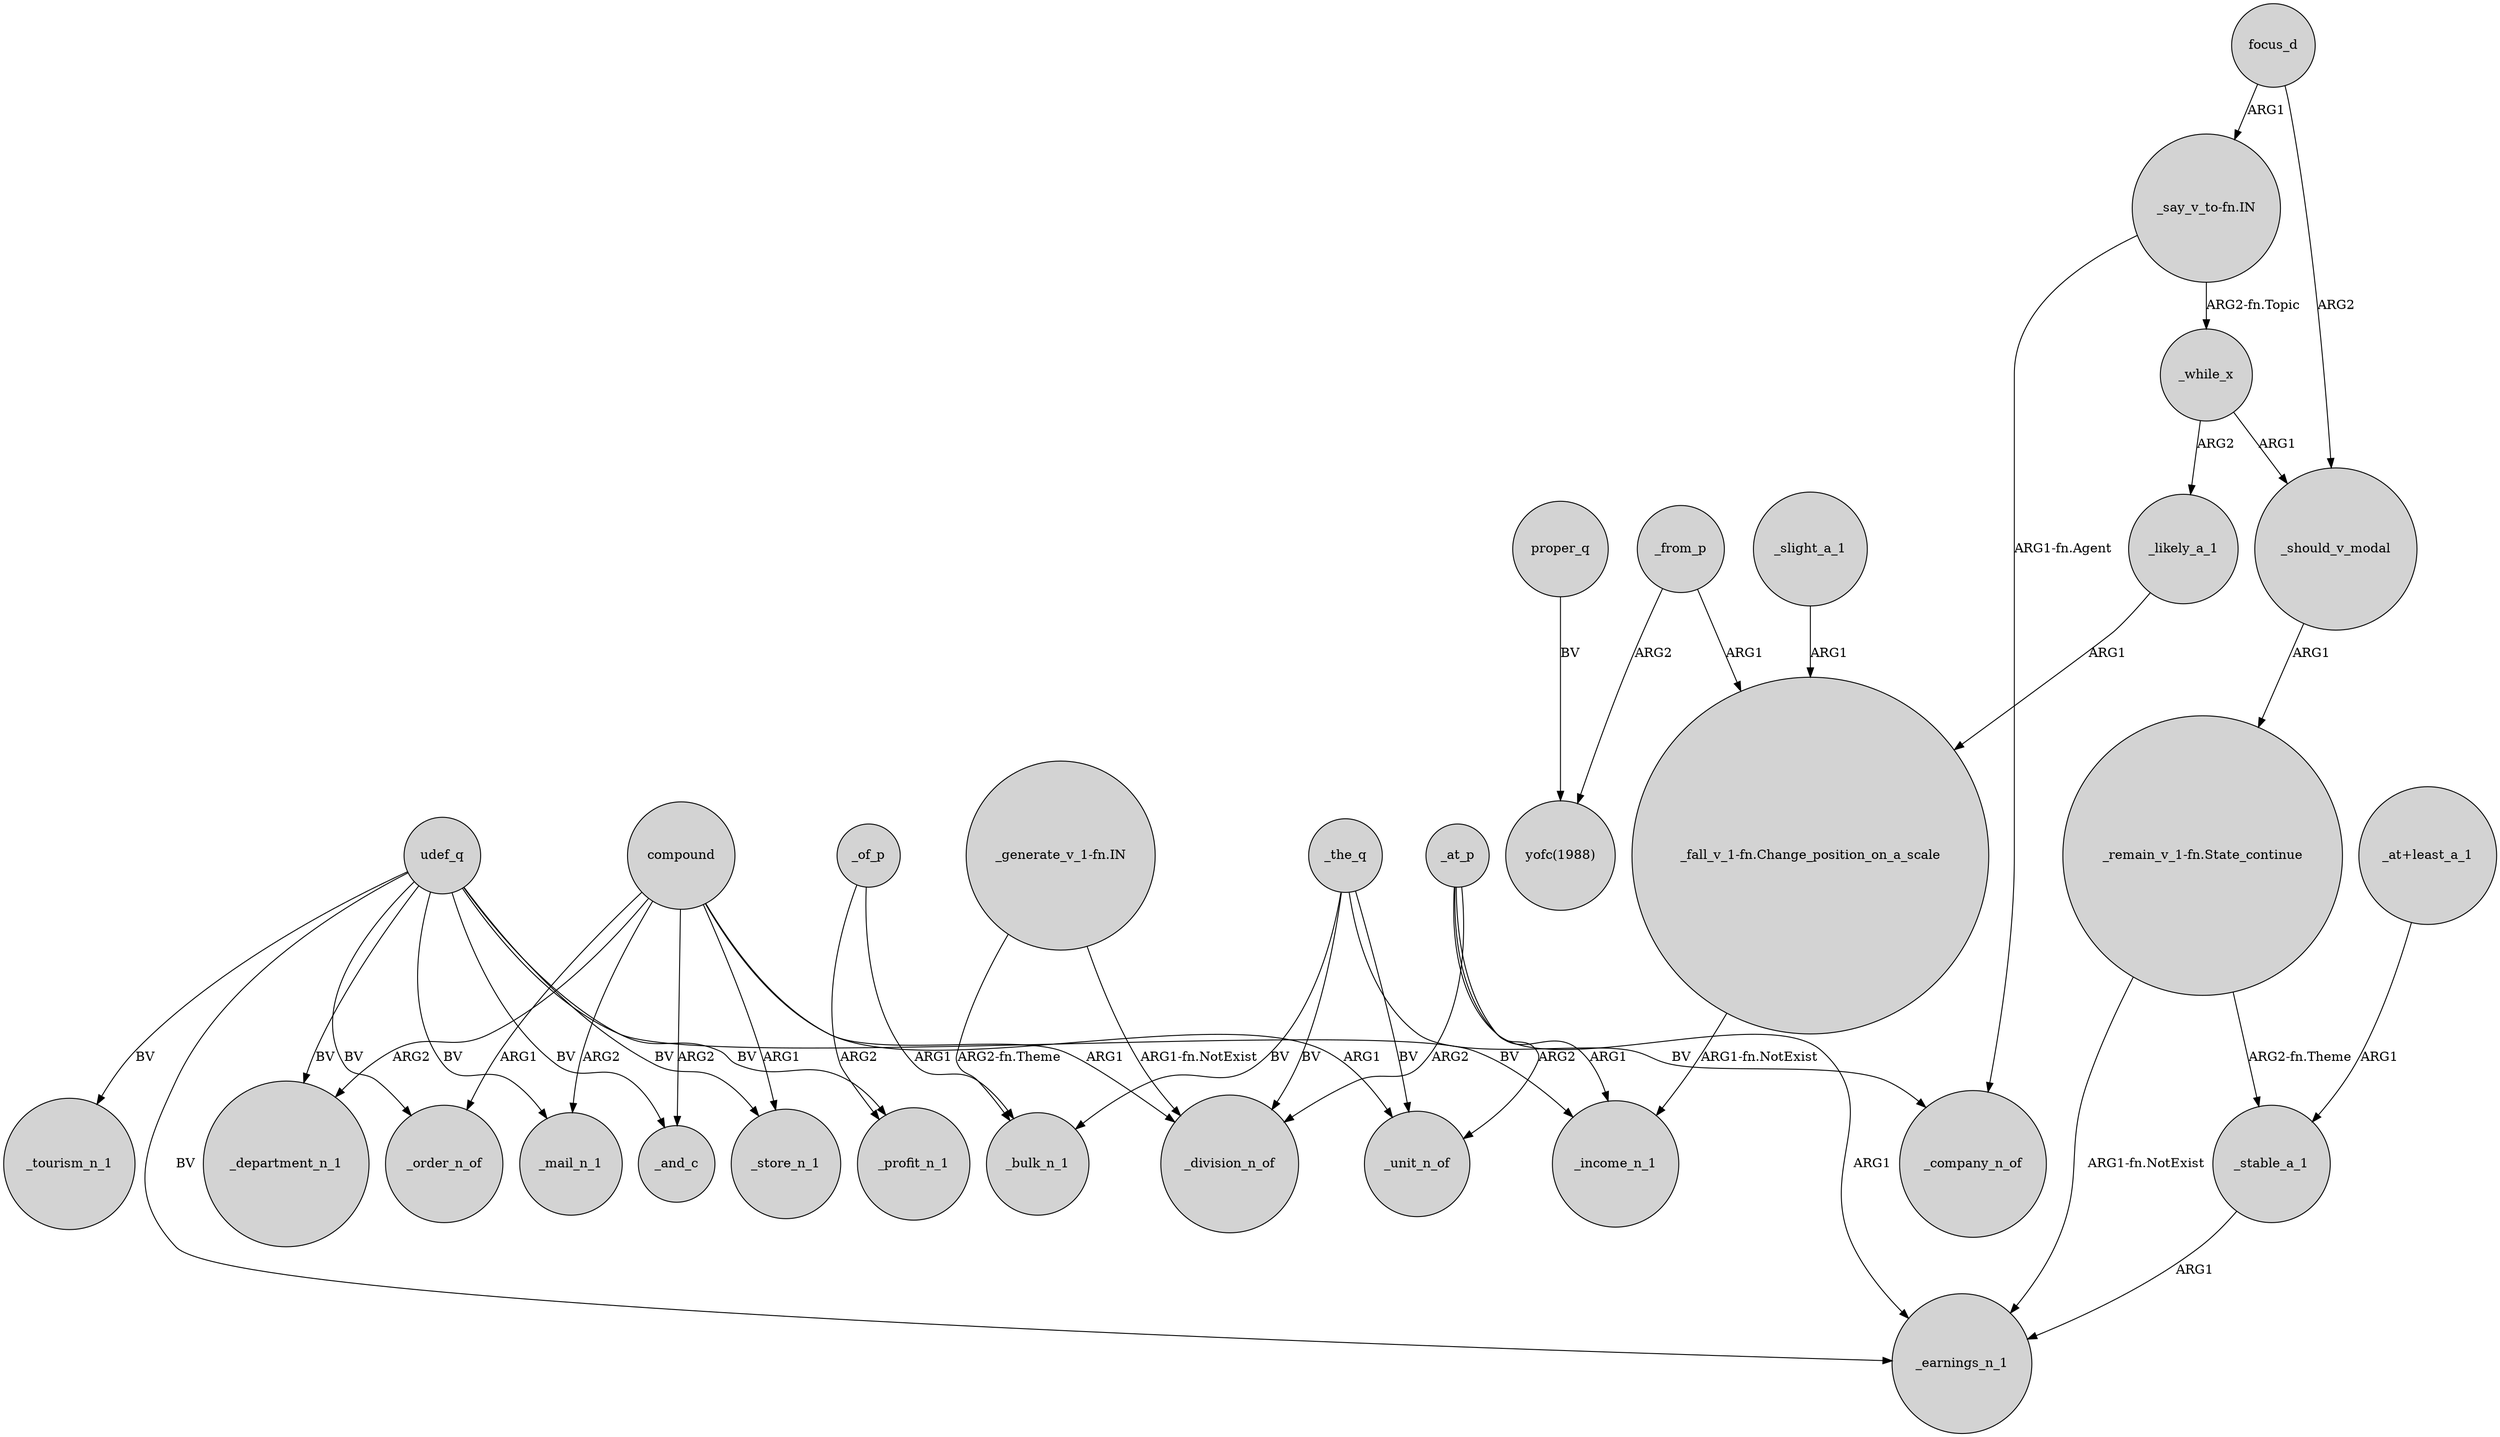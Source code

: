 digraph {
	node [shape=circle style=filled]
	udef_q -> _department_n_1 [label=BV]
	"_generate_v_1-fn.IN" -> _bulk_n_1 [label="ARG2-fn.Theme"]
	"_fall_v_1-fn.Change_position_on_a_scale" -> _income_n_1 [label="ARG1-fn.NotExist"]
	udef_q -> _store_n_1 [label=BV]
	_from_p -> "yofc(1988)" [label=ARG2]
	udef_q -> _order_n_of [label=BV]
	compound -> _store_n_1 [label=ARG1]
	_at_p -> _division_n_of [label=ARG2]
	compound -> _unit_n_of [label=ARG1]
	"_remain_v_1-fn.State_continue" -> _earnings_n_1 [label="ARG1-fn.NotExist"]
	_from_p -> "_fall_v_1-fn.Change_position_on_a_scale" [label=ARG1]
	"_remain_v_1-fn.State_continue" -> _stable_a_1 [label="ARG2-fn.Theme"]
	focus_d -> _should_v_modal [label=ARG2]
	udef_q -> _earnings_n_1 [label=BV]
	_while_x -> _likely_a_1 [label=ARG2]
	_slight_a_1 -> "_fall_v_1-fn.Change_position_on_a_scale" [label=ARG1]
	"_at+least_a_1" -> _stable_a_1 [label=ARG1]
	_of_p -> _profit_n_1 [label=ARG2]
	_the_q -> _company_n_of [label=BV]
	"_generate_v_1-fn.IN" -> _division_n_of [label="ARG1-fn.NotExist"]
	_stable_a_1 -> _earnings_n_1 [label=ARG1]
	udef_q -> _income_n_1 [label=BV]
	_of_p -> _bulk_n_1 [label=ARG1]
	_should_v_modal -> "_remain_v_1-fn.State_continue" [label=ARG1]
	compound -> _and_c [label=ARG2]
	compound -> _mail_n_1 [label=ARG2]
	_at_p -> _income_n_1 [label=ARG1]
	udef_q -> _mail_n_1 [label=BV]
	"_say_v_to-fn.IN" -> _while_x [label="ARG2-fn.Topic"]
	_at_p -> _unit_n_of [label=ARG2]
	_the_q -> _bulk_n_1 [label=BV]
	compound -> _order_n_of [label=ARG1]
	proper_q -> "yofc(1988)" [label=BV]
	_while_x -> _should_v_modal [label=ARG1]
	_at_p -> _earnings_n_1 [label=ARG1]
	"_say_v_to-fn.IN" -> _company_n_of [label="ARG1-fn.Agent"]
	udef_q -> _tourism_n_1 [label=BV]
	udef_q -> _profit_n_1 [label=BV]
	_likely_a_1 -> "_fall_v_1-fn.Change_position_on_a_scale" [label=ARG1]
	compound -> _division_n_of [label=ARG1]
	udef_q -> _and_c [label=BV]
	_the_q -> _unit_n_of [label=BV]
	compound -> _department_n_1 [label=ARG2]
	focus_d -> "_say_v_to-fn.IN" [label=ARG1]
	_the_q -> _division_n_of [label=BV]
}
